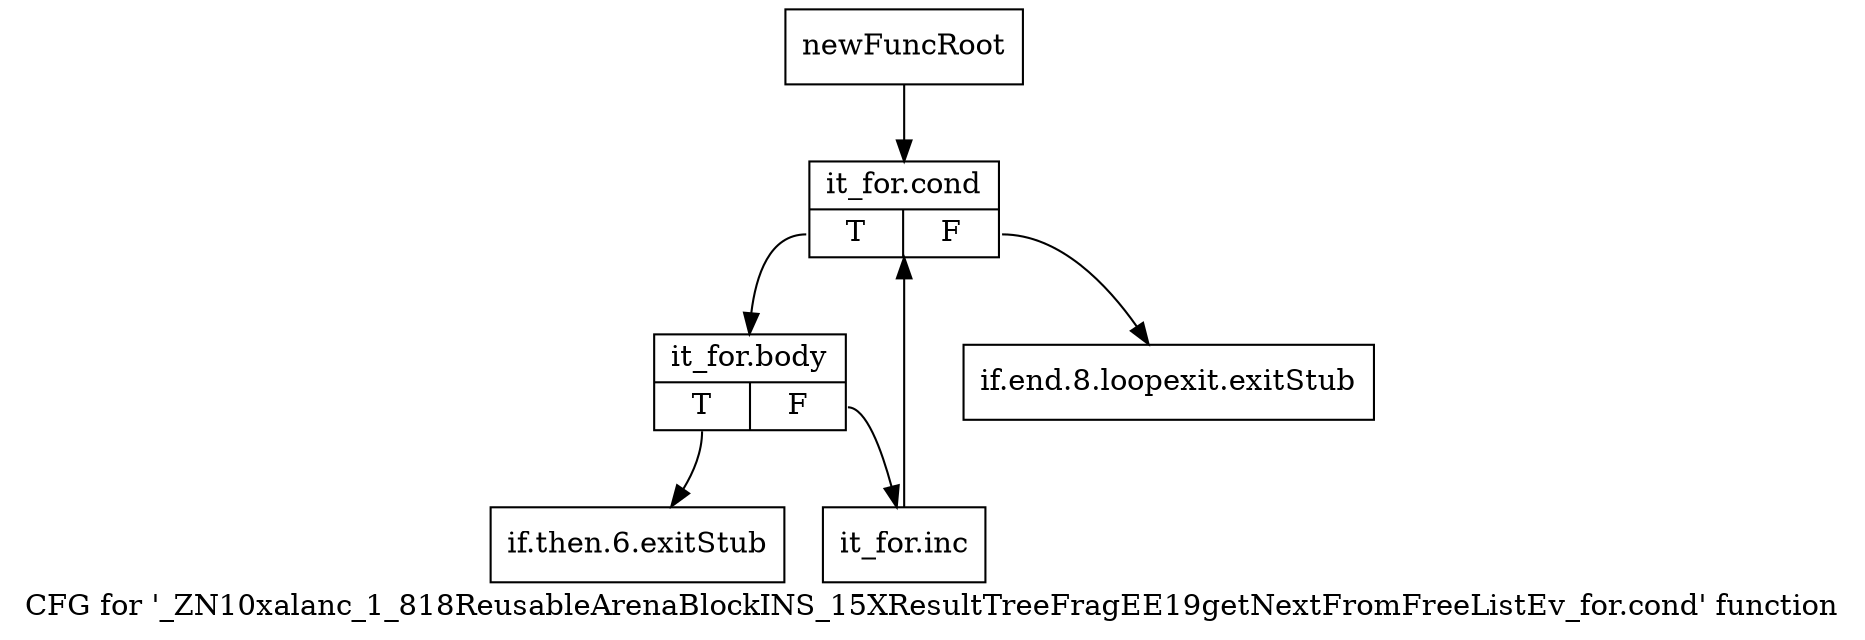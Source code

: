 digraph "CFG for '_ZN10xalanc_1_818ReusableArenaBlockINS_15XResultTreeFragEE19getNextFromFreeListEv_for.cond' function" {
	label="CFG for '_ZN10xalanc_1_818ReusableArenaBlockINS_15XResultTreeFragEE19getNextFromFreeListEv_for.cond' function";

	Node0xa0cf010 [shape=record,label="{newFuncRoot}"];
	Node0xa0cf010 -> Node0xa0cf100;
	Node0xa0cf060 [shape=record,label="{if.end.8.loopexit.exitStub}"];
	Node0xa0cf0b0 [shape=record,label="{if.then.6.exitStub}"];
	Node0xa0cf100 [shape=record,label="{it_for.cond|{<s0>T|<s1>F}}"];
	Node0xa0cf100:s0 -> Node0xa0cf150;
	Node0xa0cf100:s1 -> Node0xa0cf060;
	Node0xa0cf150 [shape=record,label="{it_for.body|{<s0>T|<s1>F}}"];
	Node0xa0cf150:s0 -> Node0xa0cf0b0;
	Node0xa0cf150:s1 -> Node0xa0cf1a0;
	Node0xa0cf1a0 [shape=record,label="{it_for.inc}"];
	Node0xa0cf1a0 -> Node0xa0cf100;
}
